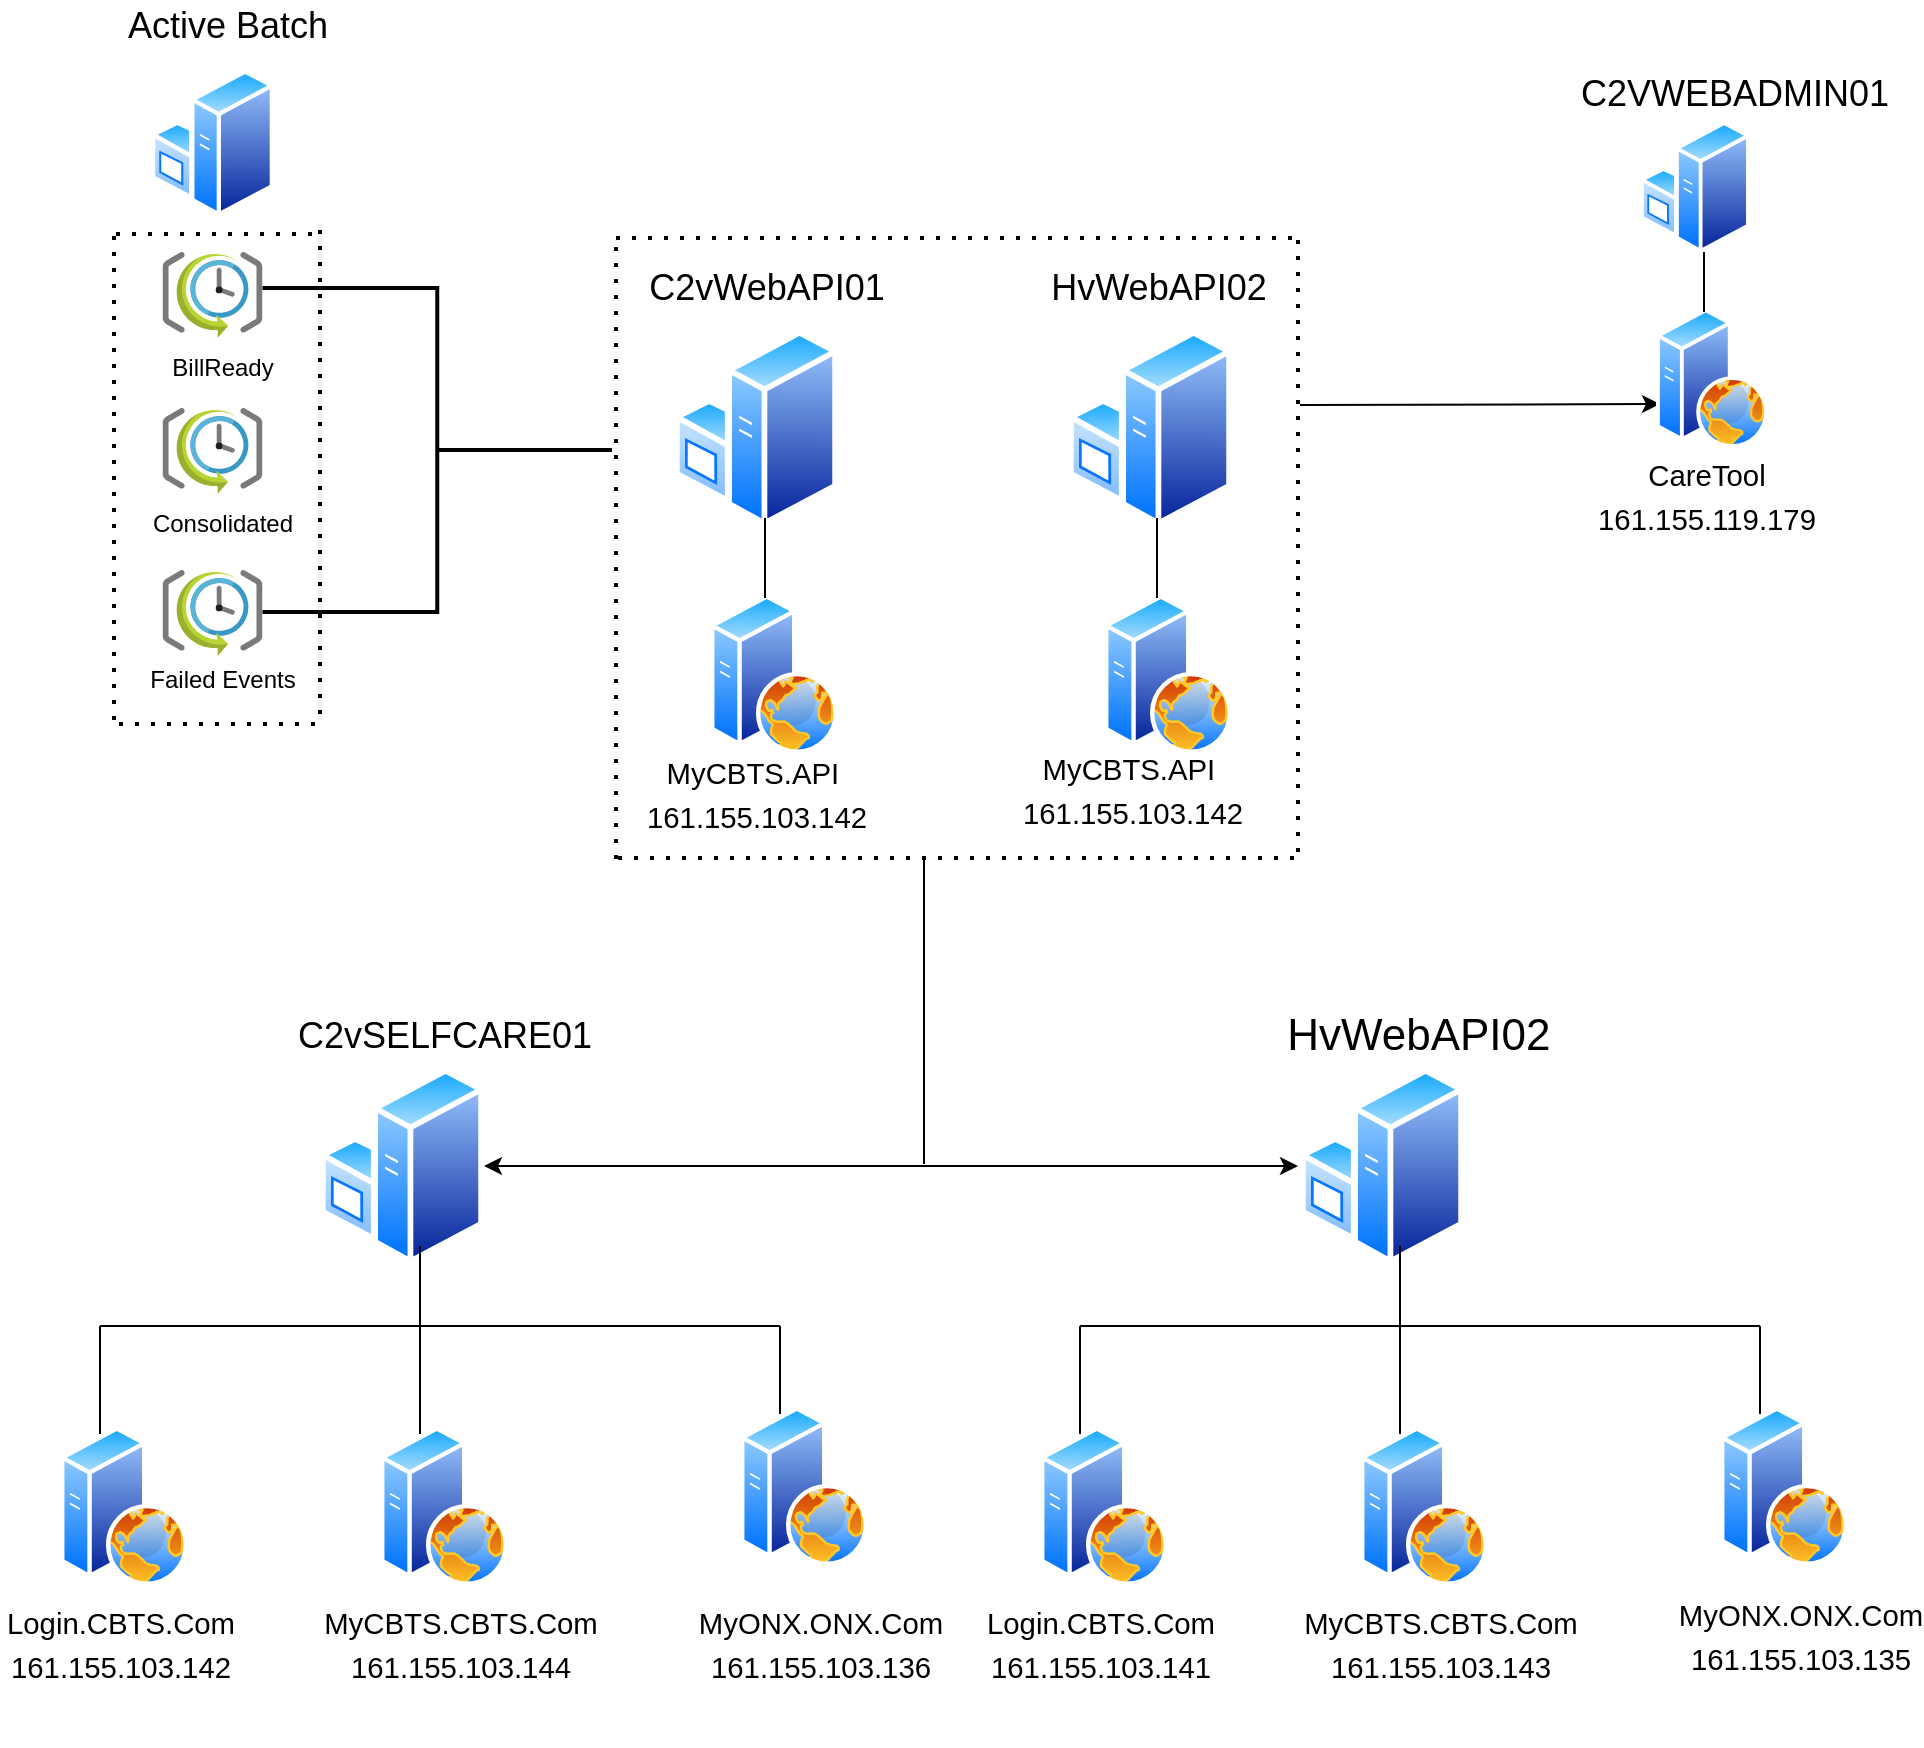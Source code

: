 <mxfile version="13.6.4" type="github">
  <diagram id="UaBOg7NRYQEvOSAlGZFX" name="Page-1">
    <mxGraphModel dx="1038" dy="1380" grid="0" gridSize="10" guides="1" tooltips="1" connect="1" arrows="1" fold="1" page="0" pageScale="1" pageWidth="850" pageHeight="1100" math="0" shadow="0">
      <root>
        <mxCell id="0" />
        <mxCell id="1" parent="0" />
        <mxCell id="CKnKhqa90vAhy_oCb2sV-1" value="" style="aspect=fixed;perimeter=ellipsePerimeter;html=1;align=center;shadow=0;dashed=0;spacingTop=3;image;image=img/lib/active_directory/windows_server.svg;" parent="1" vertex="1">
          <mxGeometry x="170" y="120" width="82" height="100" as="geometry" />
        </mxCell>
        <mxCell id="CKnKhqa90vAhy_oCb2sV-2" value="C2vSELFCARE01" style="text;html=1;align=center;verticalAlign=middle;resizable=0;points=[];autosize=1;fontSize=18;" parent="1" vertex="1">
          <mxGeometry x="152" y="90" width="160" height="30" as="geometry" />
        </mxCell>
        <mxCell id="CKnKhqa90vAhy_oCb2sV-3" value="" style="aspect=fixed;perimeter=ellipsePerimeter;html=1;align=center;shadow=0;dashed=0;spacingTop=3;image;image=img/lib/active_directory/web_server.svg;fontSize=18;" parent="1" vertex="1">
          <mxGeometry x="40" y="300" width="64" height="80" as="geometry" />
        </mxCell>
        <mxCell id="CKnKhqa90vAhy_oCb2sV-5" value="" style="aspect=fixed;perimeter=ellipsePerimeter;html=1;align=center;shadow=0;dashed=0;spacingTop=3;image;image=img/lib/active_directory/web_server.svg;fontSize=18;" parent="1" vertex="1">
          <mxGeometry x="200" y="300" width="64" height="80" as="geometry" />
        </mxCell>
        <mxCell id="CKnKhqa90vAhy_oCb2sV-6" value="" style="aspect=fixed;perimeter=ellipsePerimeter;html=1;align=center;shadow=0;dashed=0;spacingTop=3;image;image=img/lib/active_directory/web_server.svg;fontSize=18;" parent="1" vertex="1">
          <mxGeometry x="380" y="290" width="64" height="80" as="geometry" />
        </mxCell>
        <mxCell id="CKnKhqa90vAhy_oCb2sV-7" value="" style="endArrow=none;html=1;fontSize=18;" parent="1" edge="1">
          <mxGeometry width="50" height="50" relative="1" as="geometry">
            <mxPoint x="220" y="250" as="sourcePoint" />
            <mxPoint x="220" y="210" as="targetPoint" />
          </mxGeometry>
        </mxCell>
        <mxCell id="CKnKhqa90vAhy_oCb2sV-8" value="" style="endArrow=none;html=1;fontSize=18;labelBackgroundColor=#ffffff;" parent="1" edge="1">
          <mxGeometry width="50" height="50" relative="1" as="geometry">
            <mxPoint x="60" y="250" as="sourcePoint" />
            <mxPoint x="400" y="250" as="targetPoint" />
          </mxGeometry>
        </mxCell>
        <mxCell id="CKnKhqa90vAhy_oCb2sV-9" value="" style="endArrow=none;html=1;fontSize=18;" parent="1" edge="1">
          <mxGeometry width="50" height="50" relative="1" as="geometry">
            <mxPoint x="60" y="304" as="sourcePoint" />
            <mxPoint x="60" y="250" as="targetPoint" />
          </mxGeometry>
        </mxCell>
        <mxCell id="CKnKhqa90vAhy_oCb2sV-10" value="" style="endArrow=none;html=1;fontSize=18;" parent="1" edge="1">
          <mxGeometry width="50" height="50" relative="1" as="geometry">
            <mxPoint x="220" y="304" as="sourcePoint" />
            <mxPoint x="220" y="250" as="targetPoint" />
          </mxGeometry>
        </mxCell>
        <mxCell id="CKnKhqa90vAhy_oCb2sV-11" value="" style="endArrow=none;html=1;fontSize=18;jumpSize=5;startSize=6;" parent="1" edge="1">
          <mxGeometry width="50" height="50" relative="1" as="geometry">
            <mxPoint x="400" y="294" as="sourcePoint" />
            <mxPoint x="400" y="250" as="targetPoint" />
          </mxGeometry>
        </mxCell>
        <mxCell id="CKnKhqa90vAhy_oCb2sV-12" value="&lt;font face=&quot;calibri, sans-serif&quot;&gt;&lt;span style=&quot;font-size: 14.667px&quot;&gt;Login.CBTS.Com &lt;br&gt;&lt;/span&gt;&lt;/font&gt;&lt;span style=&quot;font-size: 11pt ; font-family: &amp;#34;calibri&amp;#34; , sans-serif&quot;&gt;161.155.103.142&lt;/span&gt;&lt;font face=&quot;calibri, sans-serif&quot;&gt;&lt;span style=&quot;font-size: 14.667px&quot;&gt;&lt;br&gt;&lt;br&gt;&lt;/span&gt;&lt;/font&gt;" style="text;html=1;align=center;verticalAlign=middle;resizable=0;points=[];autosize=1;fontSize=18;" parent="1" vertex="1">
          <mxGeometry x="10" y="380" width="120" height="80" as="geometry" />
        </mxCell>
        <mxCell id="CKnKhqa90vAhy_oCb2sV-13" value="&lt;font face=&quot;calibri, sans-serif&quot;&gt;&lt;span style=&quot;font-size: 14.667px&quot;&gt;MyCBTS.CBTS.Com &lt;br&gt;&lt;/span&gt;&lt;/font&gt;&lt;span style=&quot;font-size: 11pt ; font-family: &amp;#34;calibri&amp;#34; , sans-serif&quot;&gt;161.155.103.144&lt;/span&gt;&lt;font face=&quot;calibri, sans-serif&quot;&gt;&lt;span style=&quot;font-size: 14.667px&quot;&gt;&lt;br&gt;&lt;br&gt;&lt;/span&gt;&lt;/font&gt;" style="text;html=1;align=center;verticalAlign=middle;resizable=0;points=[];autosize=1;fontSize=18;" parent="1" vertex="1">
          <mxGeometry x="175" y="380" width="130" height="80" as="geometry" />
        </mxCell>
        <mxCell id="CKnKhqa90vAhy_oCb2sV-14" value="&lt;font face=&quot;calibri, sans-serif&quot;&gt;&lt;span style=&quot;font-size: 14.667px&quot;&gt;MyONX.ONX.Com &lt;br&gt;&lt;/span&gt;&lt;/font&gt;&lt;span style=&quot;font-size: 11pt ; font-family: &amp;#34;calibri&amp;#34; , sans-serif&quot;&gt;161.155.103.136&lt;/span&gt;&lt;font face=&quot;calibri, sans-serif&quot;&gt;&lt;span style=&quot;font-size: 14.667px&quot;&gt;&lt;br&gt;&lt;br&gt;&lt;/span&gt;&lt;/font&gt;" style="text;html=1;align=center;verticalAlign=middle;resizable=0;points=[];autosize=1;fontSize=18;" parent="1" vertex="1">
          <mxGeometry x="360" y="380" width="120" height="80" as="geometry" />
        </mxCell>
        <mxCell id="CKnKhqa90vAhy_oCb2sV-16" value="" style="aspect=fixed;perimeter=ellipsePerimeter;html=1;align=center;shadow=0;dashed=0;spacingTop=3;image;image=img/lib/active_directory/windows_server.svg;" parent="1" vertex="1">
          <mxGeometry x="660" y="120" width="82" height="100" as="geometry" />
        </mxCell>
        <mxCell id="CKnKhqa90vAhy_oCb2sV-17" value="&lt;span style=&quot;font-size: 22px; font-family: calibri, sans-serif;&quot;&gt;HvWebAPI02&amp;nbsp;&lt;/span&gt;" style="text;html=1;align=center;verticalAlign=middle;resizable=0;points=[];autosize=1;fontSize=22;" parent="1" vertex="1">
          <mxGeometry x="652" y="90" width="140" height="30" as="geometry" />
        </mxCell>
        <mxCell id="CKnKhqa90vAhy_oCb2sV-18" value="" style="aspect=fixed;perimeter=ellipsePerimeter;html=1;align=center;shadow=0;dashed=0;spacingTop=3;image;image=img/lib/active_directory/web_server.svg;fontSize=18;" parent="1" vertex="1">
          <mxGeometry x="530" y="300" width="64" height="80" as="geometry" />
        </mxCell>
        <mxCell id="CKnKhqa90vAhy_oCb2sV-19" value="" style="aspect=fixed;perimeter=ellipsePerimeter;html=1;align=center;shadow=0;dashed=0;spacingTop=3;image;image=img/lib/active_directory/web_server.svg;fontSize=18;" parent="1" vertex="1">
          <mxGeometry x="690" y="300" width="64" height="80" as="geometry" />
        </mxCell>
        <mxCell id="CKnKhqa90vAhy_oCb2sV-20" value="" style="aspect=fixed;perimeter=ellipsePerimeter;html=1;align=center;shadow=0;dashed=0;spacingTop=3;image;image=img/lib/active_directory/web_server.svg;fontSize=18;" parent="1" vertex="1">
          <mxGeometry x="870" y="290" width="64" height="80" as="geometry" />
        </mxCell>
        <mxCell id="CKnKhqa90vAhy_oCb2sV-21" value="" style="endArrow=none;html=1;fontSize=18;" parent="1" edge="1">
          <mxGeometry width="50" height="50" relative="1" as="geometry">
            <mxPoint x="710" y="250" as="sourcePoint" />
            <mxPoint x="710" y="210" as="targetPoint" />
          </mxGeometry>
        </mxCell>
        <mxCell id="CKnKhqa90vAhy_oCb2sV-22" value="" style="endArrow=none;html=1;fontSize=18;labelBackgroundColor=#ffffff;" parent="1" edge="1">
          <mxGeometry width="50" height="50" relative="1" as="geometry">
            <mxPoint x="550" y="250" as="sourcePoint" />
            <mxPoint x="890" y="250" as="targetPoint" />
          </mxGeometry>
        </mxCell>
        <mxCell id="CKnKhqa90vAhy_oCb2sV-23" value="" style="endArrow=none;html=1;fontSize=18;" parent="1" edge="1">
          <mxGeometry width="50" height="50" relative="1" as="geometry">
            <mxPoint x="550" y="304" as="sourcePoint" />
            <mxPoint x="550" y="250" as="targetPoint" />
          </mxGeometry>
        </mxCell>
        <mxCell id="CKnKhqa90vAhy_oCb2sV-24" value="" style="endArrow=none;html=1;fontSize=18;" parent="1" edge="1">
          <mxGeometry width="50" height="50" relative="1" as="geometry">
            <mxPoint x="710" y="304" as="sourcePoint" />
            <mxPoint x="710" y="250" as="targetPoint" />
          </mxGeometry>
        </mxCell>
        <mxCell id="CKnKhqa90vAhy_oCb2sV-25" value="" style="endArrow=none;html=1;fontSize=18;jumpSize=5;startSize=6;" parent="1" edge="1">
          <mxGeometry width="50" height="50" relative="1" as="geometry">
            <mxPoint x="890" y="294" as="sourcePoint" />
            <mxPoint x="890" y="250" as="targetPoint" />
          </mxGeometry>
        </mxCell>
        <mxCell id="CKnKhqa90vAhy_oCb2sV-26" value="&lt;font face=&quot;calibri, sans-serif&quot;&gt;&lt;span style=&quot;font-size: 14.667px&quot;&gt;Login.CBTS.Com &lt;br&gt;&lt;/span&gt;&lt;/font&gt;&lt;span style=&quot;font-size: 11pt ; font-family: &amp;#34;calibri&amp;#34; , sans-serif&quot;&gt;161.155.103.141&lt;/span&gt;&lt;font face=&quot;calibri, sans-serif&quot;&gt;&lt;span style=&quot;font-size: 14.667px&quot;&gt;&lt;br&gt;&lt;br&gt;&lt;/span&gt;&lt;/font&gt;" style="text;html=1;align=center;verticalAlign=middle;resizable=0;points=[];autosize=1;fontSize=18;" parent="1" vertex="1">
          <mxGeometry x="500" y="380" width="120" height="80" as="geometry" />
        </mxCell>
        <mxCell id="CKnKhqa90vAhy_oCb2sV-27" value="&lt;font face=&quot;calibri, sans-serif&quot;&gt;&lt;span style=&quot;font-size: 14.667px&quot;&gt;MyCBTS.CBTS.Com &lt;br&gt;&lt;/span&gt;&lt;/font&gt;&lt;span style=&quot;font-size: 11pt ; font-family: &amp;#34;calibri&amp;#34; , sans-serif&quot;&gt;161.155.103.143&lt;/span&gt;&lt;font face=&quot;calibri, sans-serif&quot;&gt;&lt;span style=&quot;font-size: 14.667px&quot;&gt;&lt;br&gt;&lt;br&gt;&lt;/span&gt;&lt;/font&gt;" style="text;html=1;align=center;verticalAlign=middle;resizable=0;points=[];autosize=1;fontSize=18;" parent="1" vertex="1">
          <mxGeometry x="665" y="380" width="130" height="80" as="geometry" />
        </mxCell>
        <mxCell id="CKnKhqa90vAhy_oCb2sV-28" value="&lt;font face=&quot;calibri, sans-serif&quot;&gt;&lt;span style=&quot;font-size: 14.667px&quot;&gt;MyONX.ONX.Com &lt;br&gt;&lt;/span&gt;&lt;/font&gt;&lt;span style=&quot;font-size: 11pt ; font-family: &amp;#34;calibri&amp;#34; , sans-serif&quot;&gt;161.155.103.135&lt;/span&gt;&lt;font face=&quot;calibri, sans-serif&quot;&gt;&lt;span style=&quot;font-size: 14.667px&quot;&gt;&lt;br&gt;&lt;/span&gt;&lt;/font&gt;" style="text;html=1;align=center;verticalAlign=middle;resizable=0;points=[];autosize=1;fontSize=18;" parent="1" vertex="1">
          <mxGeometry x="850" y="380" width="120" height="50" as="geometry" />
        </mxCell>
        <mxCell id="252ZYm3yr4P4CK1c5qAn-1" value="" style="aspect=fixed;perimeter=ellipsePerimeter;html=1;align=center;shadow=0;dashed=0;spacingTop=3;image;image=img/lib/active_directory/windows_server.svg;" vertex="1" parent="1">
          <mxGeometry x="347" y="-249" width="82" height="100" as="geometry" />
        </mxCell>
        <mxCell id="252ZYm3yr4P4CK1c5qAn-2" value="C2vWebAPI01" style="text;html=1;align=center;verticalAlign=middle;resizable=0;points=[];autosize=1;fontSize=18;" vertex="1" parent="1">
          <mxGeometry x="329" y="-282" width="128" height="26" as="geometry" />
        </mxCell>
        <mxCell id="252ZYm3yr4P4CK1c5qAn-3" value="" style="aspect=fixed;perimeter=ellipsePerimeter;html=1;align=center;shadow=0;dashed=0;spacingTop=3;image;image=img/lib/active_directory/windows_server.svg;" vertex="1" parent="1">
          <mxGeometry x="544" y="-249" width="82" height="100" as="geometry" />
        </mxCell>
        <mxCell id="252ZYm3yr4P4CK1c5qAn-4" value="HvWebAPI02" style="text;html=1;align=center;verticalAlign=middle;resizable=0;points=[];autosize=1;fontSize=18;" vertex="1" parent="1">
          <mxGeometry x="530" y="-282" width="118" height="26" as="geometry" />
        </mxCell>
        <mxCell id="252ZYm3yr4P4CK1c5qAn-5" value="" style="aspect=fixed;perimeter=ellipsePerimeter;html=1;align=center;shadow=0;dashed=0;spacingTop=3;image;image=img/lib/active_directory/web_server.svg;fontSize=18;" vertex="1" parent="1">
          <mxGeometry x="365" y="-116" width="64" height="80" as="geometry" />
        </mxCell>
        <mxCell id="252ZYm3yr4P4CK1c5qAn-6" value="" style="aspect=fixed;perimeter=ellipsePerimeter;html=1;align=center;shadow=0;dashed=0;spacingTop=3;image;image=img/lib/active_directory/web_server.svg;fontSize=18;" vertex="1" parent="1">
          <mxGeometry x="562" y="-116" width="64" height="80" as="geometry" />
        </mxCell>
        <mxCell id="252ZYm3yr4P4CK1c5qAn-7" value="" style="endArrow=none;html=1;fontSize=18;" edge="1" parent="1">
          <mxGeometry width="50" height="50" relative="1" as="geometry">
            <mxPoint x="392.5" y="-114" as="sourcePoint" />
            <mxPoint x="392.5" y="-154" as="targetPoint" />
          </mxGeometry>
        </mxCell>
        <mxCell id="252ZYm3yr4P4CK1c5qAn-9" value="" style="endArrow=none;html=1;fontSize=18;" edge="1" parent="1">
          <mxGeometry width="50" height="50" relative="1" as="geometry">
            <mxPoint x="588.5" y="-114" as="sourcePoint" />
            <mxPoint x="588.5" y="-154" as="targetPoint" />
          </mxGeometry>
        </mxCell>
        <mxCell id="252ZYm3yr4P4CK1c5qAn-10" value="" style="endArrow=none;dashed=1;html=1;dashPattern=1 3;strokeWidth=2;labelBackgroundColor=#ffffff;fontSize=22;" edge="1" parent="1">
          <mxGeometry width="50" height="50" relative="1" as="geometry">
            <mxPoint x="318" y="-294" as="sourcePoint" />
            <mxPoint x="659" y="-294" as="targetPoint" />
          </mxGeometry>
        </mxCell>
        <mxCell id="252ZYm3yr4P4CK1c5qAn-11" value="" style="endArrow=none;dashed=1;html=1;dashPattern=1 3;strokeWidth=2;labelBackgroundColor=#ffffff;fontSize=22;" edge="1" parent="1">
          <mxGeometry width="50" height="50" relative="1" as="geometry">
            <mxPoint x="319" y="16" as="sourcePoint" />
            <mxPoint x="660" y="16" as="targetPoint" />
          </mxGeometry>
        </mxCell>
        <mxCell id="252ZYm3yr4P4CK1c5qAn-13" value="" style="endArrow=none;dashed=1;html=1;dashPattern=1 3;strokeWidth=2;labelBackgroundColor=#ffffff;fontSize=22;" edge="1" parent="1">
          <mxGeometry width="50" height="50" relative="1" as="geometry">
            <mxPoint x="318" y="-289.5" as="sourcePoint" />
            <mxPoint x="318" y="17" as="targetPoint" />
          </mxGeometry>
        </mxCell>
        <mxCell id="252ZYm3yr4P4CK1c5qAn-14" value="" style="endArrow=none;dashed=1;html=1;dashPattern=1 3;strokeWidth=2;labelBackgroundColor=#ffffff;fontSize=22;" edge="1" parent="1">
          <mxGeometry width="50" height="50" relative="1" as="geometry">
            <mxPoint x="659" y="-293" as="sourcePoint" />
            <mxPoint x="659" y="19" as="targetPoint" />
          </mxGeometry>
        </mxCell>
        <mxCell id="252ZYm3yr4P4CK1c5qAn-15" value="&lt;font face=&quot;calibri, sans-serif&quot;&gt;&lt;span style=&quot;font-size: 14.667px&quot;&gt;MyCBTS.API&amp;nbsp;&lt;br&gt;&lt;/span&gt;&lt;/font&gt;&lt;span style=&quot;font-size: 11pt ; font-family: &amp;#34;calibri&amp;#34; , sans-serif&quot;&gt;161.155.103.142&lt;/span&gt;&lt;font face=&quot;calibri, sans-serif&quot;&gt;&lt;span style=&quot;font-size: 14.667px&quot;&gt;&lt;br&gt;&lt;br&gt;&lt;/span&gt;&lt;/font&gt;" style="text;html=1;align=center;verticalAlign=middle;resizable=0;points=[];autosize=1;fontSize=18;" vertex="1" parent="1">
          <mxGeometry x="333" y="-42" width="110" height="74" as="geometry" />
        </mxCell>
        <mxCell id="252ZYm3yr4P4CK1c5qAn-16" value="&lt;span style=&quot;font-family: &amp;#34;calibri&amp;#34; , sans-serif ; font-size: 14.667px&quot;&gt;MyCBTS.API&lt;/span&gt;&lt;font face=&quot;calibri, sans-serif&quot;&gt;&lt;span style=&quot;font-size: 14.667px&quot;&gt;&amp;nbsp;&lt;br&gt;&lt;/span&gt;&lt;/font&gt;&lt;span style=&quot;font-size: 11pt ; font-family: &amp;#34;calibri&amp;#34; , sans-serif&quot;&gt;161.155.103.142&lt;/span&gt;&lt;font face=&quot;calibri, sans-serif&quot;&gt;&lt;span style=&quot;font-size: 14.667px&quot;&gt;&lt;br&gt;&lt;br&gt;&lt;/span&gt;&lt;/font&gt;" style="text;html=1;align=center;verticalAlign=middle;resizable=0;points=[];autosize=1;fontSize=18;" vertex="1" parent="1">
          <mxGeometry x="521" y="-44" width="110" height="74" as="geometry" />
        </mxCell>
        <mxCell id="252ZYm3yr4P4CK1c5qAn-17" value="" style="endArrow=none;html=1;labelBackgroundColor=#ffffff;fontSize=22;" edge="1" parent="1">
          <mxGeometry width="50" height="50" relative="1" as="geometry">
            <mxPoint x="472" y="169" as="sourcePoint" />
            <mxPoint x="472" y="17" as="targetPoint" />
          </mxGeometry>
        </mxCell>
        <mxCell id="252ZYm3yr4P4CK1c5qAn-20" value="" style="endArrow=classic;startArrow=classic;html=1;labelBackgroundColor=#ffffff;fontSize=22;exitX=1;exitY=0.5;exitDx=0;exitDy=0;" edge="1" parent="1" source="CKnKhqa90vAhy_oCb2sV-1">
          <mxGeometry width="50" height="50" relative="1" as="geometry">
            <mxPoint x="276" y="169.5" as="sourcePoint" />
            <mxPoint x="659" y="170" as="targetPoint" />
          </mxGeometry>
        </mxCell>
        <mxCell id="252ZYm3yr4P4CK1c5qAn-21" value="" style="endArrow=classic;html=1;labelBackgroundColor=#ffffff;fontSize=22;" edge="1" parent="1">
          <mxGeometry width="50" height="50" relative="1" as="geometry">
            <mxPoint x="660" y="-210.5" as="sourcePoint" />
            <mxPoint x="840" y="-211" as="targetPoint" />
          </mxGeometry>
        </mxCell>
        <mxCell id="252ZYm3yr4P4CK1c5qAn-22" value="" style="aspect=fixed;perimeter=ellipsePerimeter;html=1;align=center;shadow=0;dashed=0;spacingTop=3;image;image=img/lib/active_directory/windows_server.svg;" vertex="1" parent="1">
          <mxGeometry x="830" y="-353" width="54.94" height="67" as="geometry" />
        </mxCell>
        <mxCell id="252ZYm3yr4P4CK1c5qAn-23" value="C2VWEBADMIN01" style="text;html=1;align=center;verticalAlign=middle;resizable=0;points=[];autosize=1;fontSize=18;" vertex="1" parent="1">
          <mxGeometry x="795" y="-379" width="164" height="26" as="geometry" />
        </mxCell>
        <mxCell id="252ZYm3yr4P4CK1c5qAn-24" value="" style="aspect=fixed;perimeter=ellipsePerimeter;html=1;align=center;shadow=0;dashed=0;spacingTop=3;image;image=img/lib/active_directory/web_server.svg;fontSize=18;" vertex="1" parent="1">
          <mxGeometry x="838" y="-259" width="56" height="70" as="geometry" />
        </mxCell>
        <mxCell id="252ZYm3yr4P4CK1c5qAn-25" value="" style="endArrow=none;html=1;fontSize=18;" edge="1" parent="1">
          <mxGeometry width="50" height="50" relative="1" as="geometry">
            <mxPoint x="862" y="-257" as="sourcePoint" />
            <mxPoint x="862" y="-287" as="targetPoint" />
          </mxGeometry>
        </mxCell>
        <mxCell id="252ZYm3yr4P4CK1c5qAn-26" value="&lt;span style=&quot;font-size: 11pt ; font-family: &amp;#34;calibri&amp;#34; , sans-serif&quot;&gt;CareTool&lt;br&gt;161.155.119.179&lt;/span&gt;&lt;font face=&quot;calibri, sans-serif&quot;&gt;&lt;span style=&quot;font-size: 14.667px&quot;&gt;&lt;br&gt;&lt;br&gt;&lt;/span&gt;&lt;/font&gt;" style="text;html=1;align=center;verticalAlign=middle;resizable=0;points=[];autosize=1;fontSize=18;" vertex="1" parent="1">
          <mxGeometry x="808" y="-191.5" width="110" height="74" as="geometry" />
        </mxCell>
        <mxCell id="252ZYm3yr4P4CK1c5qAn-27" value="" style="aspect=fixed;html=1;points=[];align=center;image;fontSize=12;image=img/lib/mscae/SchedulerJobCollection.svg;" vertex="1" parent="1">
          <mxGeometry x="91.25" y="-287" width="50" height="43" as="geometry" />
        </mxCell>
        <mxCell id="252ZYm3yr4P4CK1c5qAn-28" value="" style="aspect=fixed;perimeter=ellipsePerimeter;html=1;align=center;shadow=0;dashed=0;spacingTop=3;image;image=img/lib/active_directory/windows_server.svg;" vertex="1" parent="1">
          <mxGeometry x="85.5" y="-379" width="61.5" height="75" as="geometry" />
        </mxCell>
        <mxCell id="252ZYm3yr4P4CK1c5qAn-29" value="Active Batch&amp;nbsp;" style="text;html=1;align=center;verticalAlign=middle;resizable=0;points=[];autosize=1;fontSize=18;" vertex="1" parent="1">
          <mxGeometry x="68" y="-413" width="115" height="26" as="geometry" />
        </mxCell>
        <mxCell id="252ZYm3yr4P4CK1c5qAn-30" value="" style="aspect=fixed;html=1;points=[];align=center;image;fontSize=12;image=img/lib/mscae/SchedulerJobCollection.svg;" vertex="1" parent="1">
          <mxGeometry x="91.25" y="-128" width="50" height="43" as="geometry" />
        </mxCell>
        <mxCell id="252ZYm3yr4P4CK1c5qAn-31" value="" style="aspect=fixed;html=1;points=[];align=center;image;fontSize=12;image=img/lib/mscae/SchedulerJobCollection.svg;" vertex="1" parent="1">
          <mxGeometry x="91.25" y="-209" width="50" height="43" as="geometry" />
        </mxCell>
        <mxCell id="252ZYm3yr4P4CK1c5qAn-33" value="&lt;font style=&quot;font-size: 12px&quot;&gt;BillReady&lt;/font&gt;" style="text;html=1;align=center;verticalAlign=middle;resizable=0;points=[];autosize=1;fontSize=22;" vertex="1" parent="1">
          <mxGeometry x="90.5" y="-249" width="60" height="33" as="geometry" />
        </mxCell>
        <mxCell id="252ZYm3yr4P4CK1c5qAn-34" value="&lt;font style=&quot;font-size: 12px&quot;&gt;Consolidated&lt;/font&gt;" style="text;html=1;align=center;verticalAlign=middle;resizable=0;points=[];autosize=1;fontSize=22;" vertex="1" parent="1">
          <mxGeometry x="80.5" y="-171" width="80" height="33" as="geometry" />
        </mxCell>
        <mxCell id="252ZYm3yr4P4CK1c5qAn-35" value="&lt;font style=&quot;font-size: 12px&quot;&gt;Failed Events&lt;/font&gt;" style="text;html=1;align=center;verticalAlign=middle;resizable=0;points=[];autosize=1;fontSize=22;" vertex="1" parent="1">
          <mxGeometry x="79" y="-92.5" width="83" height="33" as="geometry" />
        </mxCell>
        <mxCell id="252ZYm3yr4P4CK1c5qAn-36" value="" style="strokeWidth=2;html=1;shape=mxgraph.flowchart.annotation_2;align=left;labelPosition=right;pointerEvents=1;fontSize=22;direction=west;" vertex="1" parent="1">
          <mxGeometry x="141.25" y="-269" width="174.75" height="162" as="geometry" />
        </mxCell>
        <mxCell id="252ZYm3yr4P4CK1c5qAn-40" value="" style="endArrow=none;dashed=1;html=1;dashPattern=1 3;strokeWidth=2;labelBackgroundColor=#ffffff;fontSize=22;" edge="1" parent="1">
          <mxGeometry width="50" height="50" relative="1" as="geometry">
            <mxPoint x="67" y="-295" as="sourcePoint" />
            <mxPoint x="67" y="-52" as="targetPoint" />
          </mxGeometry>
        </mxCell>
        <mxCell id="252ZYm3yr4P4CK1c5qAn-41" value="" style="endArrow=none;dashed=1;html=1;dashPattern=1 3;strokeWidth=2;labelBackgroundColor=#ffffff;fontSize=22;" edge="1" parent="1">
          <mxGeometry width="50" height="50" relative="1" as="geometry">
            <mxPoint x="170" y="-298" as="sourcePoint" />
            <mxPoint x="170" y="-55" as="targetPoint" />
          </mxGeometry>
        </mxCell>
        <mxCell id="252ZYm3yr4P4CK1c5qAn-42" value="" style="endArrow=none;dashed=1;html=1;dashPattern=1 3;strokeWidth=2;labelBackgroundColor=#ffffff;fontSize=22;" edge="1" parent="1">
          <mxGeometry width="50" height="50" relative="1" as="geometry">
            <mxPoint x="69.5" y="-51" as="sourcePoint" />
            <mxPoint x="169" y="-51" as="targetPoint" />
          </mxGeometry>
        </mxCell>
        <mxCell id="252ZYm3yr4P4CK1c5qAn-43" value="" style="endArrow=none;dashed=1;html=1;dashPattern=1 3;strokeWidth=2;labelBackgroundColor=#ffffff;fontSize=22;" edge="1" parent="1">
          <mxGeometry width="50" height="50" relative="1" as="geometry">
            <mxPoint x="68" y="-296" as="sourcePoint" />
            <mxPoint x="167.5" y="-296" as="targetPoint" />
          </mxGeometry>
        </mxCell>
      </root>
    </mxGraphModel>
  </diagram>
</mxfile>
